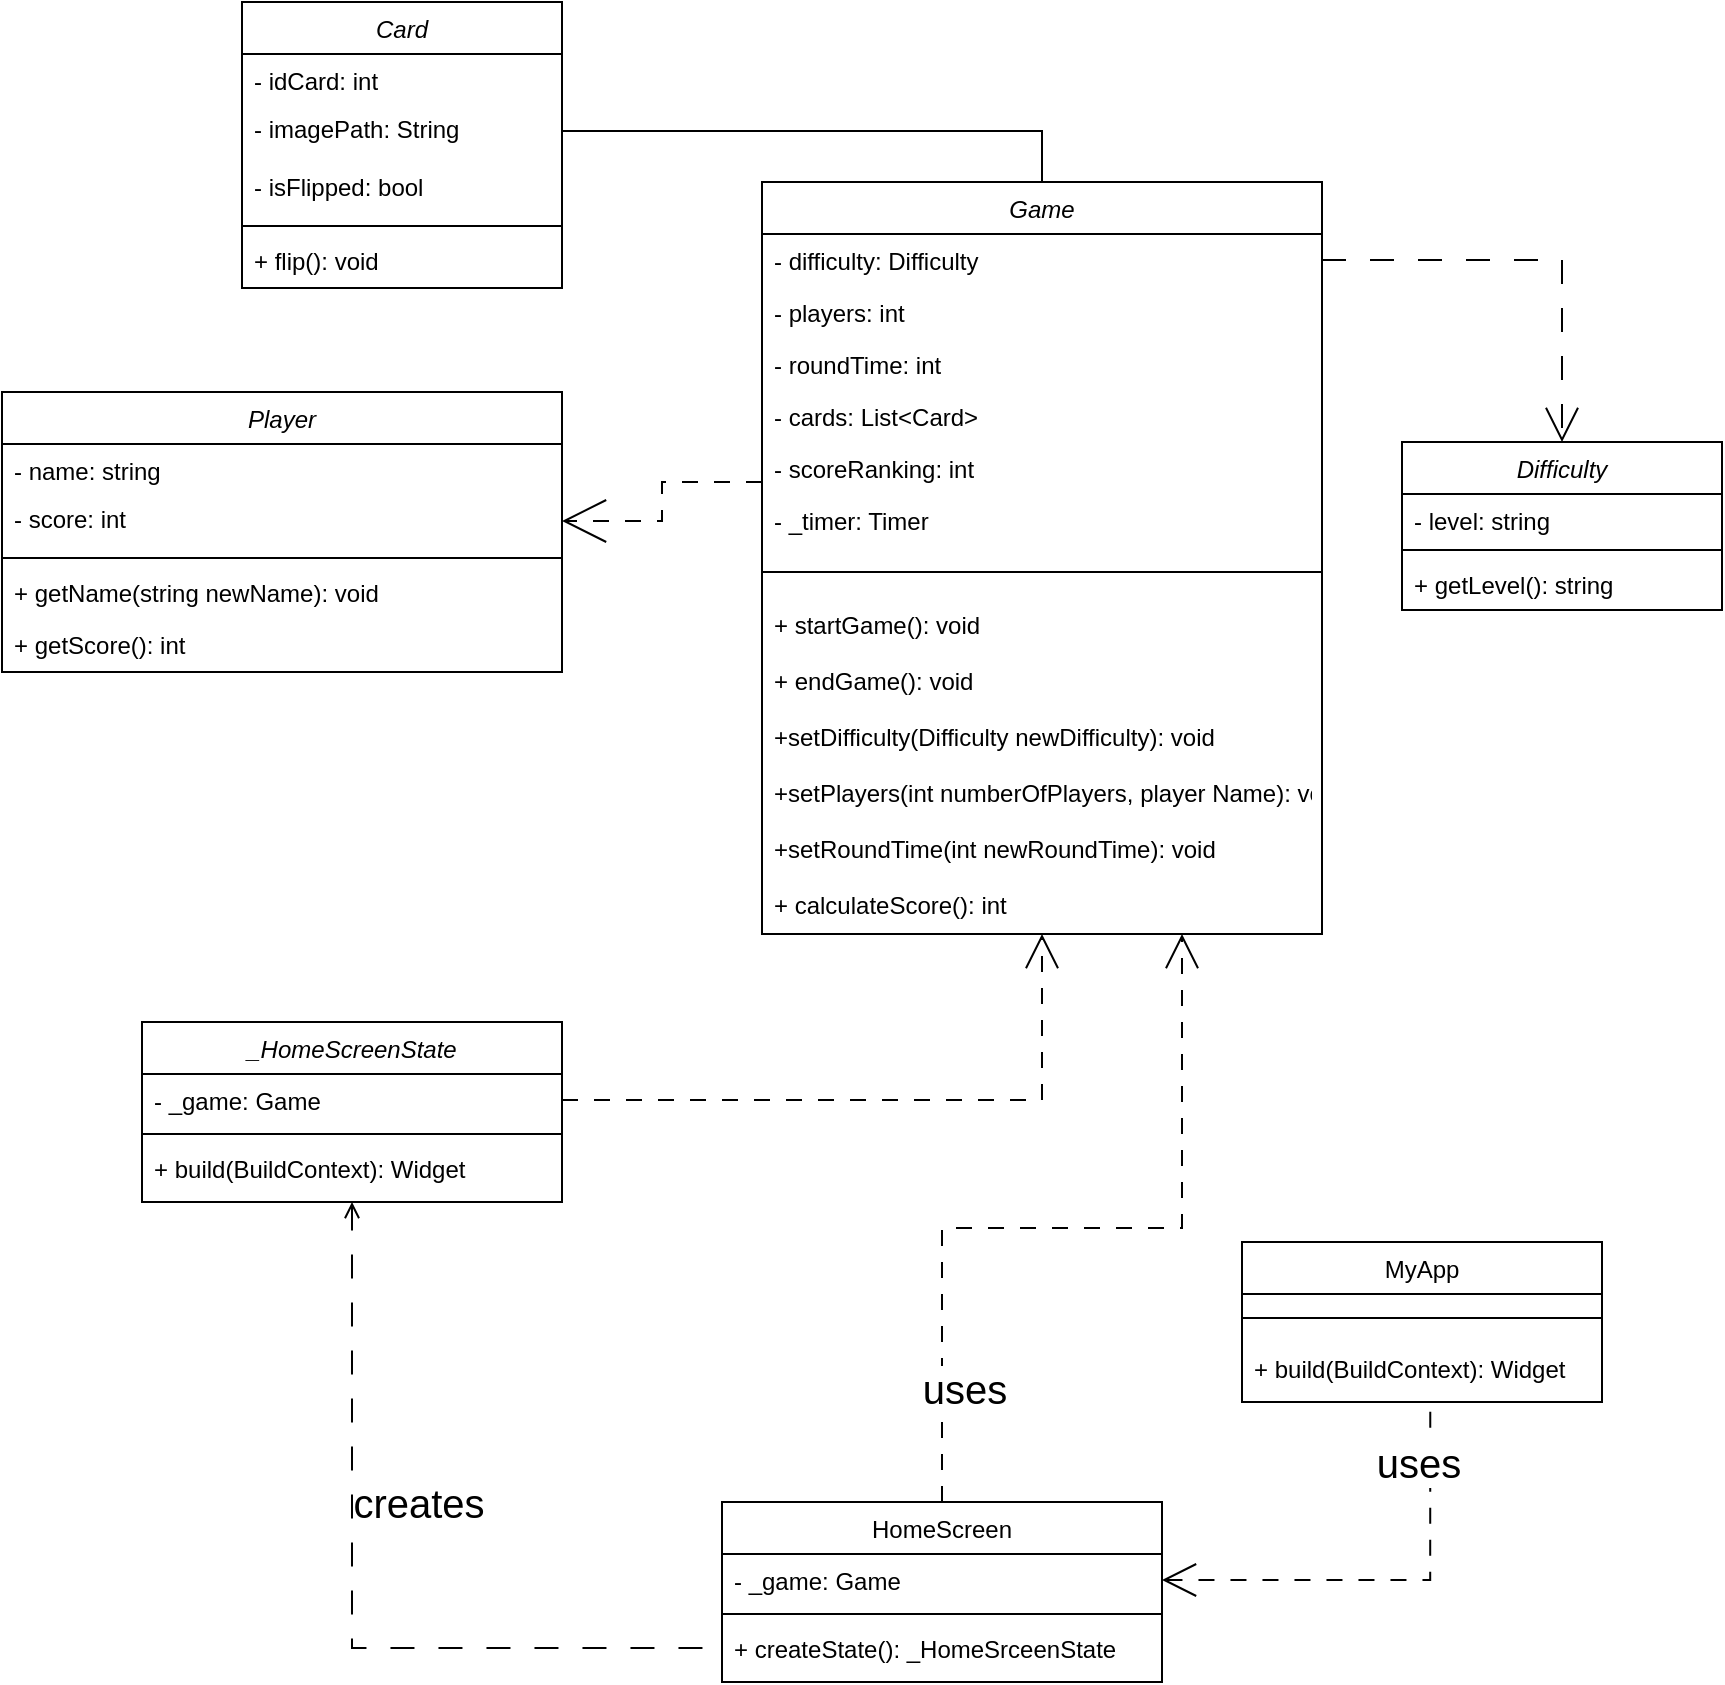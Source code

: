 <mxfile version="24.2.2" type="device">
  <diagram id="C5RBs43oDa-KdzZeNtuy" name="Page-1">
    <mxGraphModel dx="1372" dy="308" grid="1" gridSize="10" guides="1" tooltips="1" connect="1" arrows="1" fold="1" page="1" pageScale="1" pageWidth="827" pageHeight="1169" math="0" shadow="0">
      <root>
        <mxCell id="WIyWlLk6GJQsqaUBKTNV-0" />
        <mxCell id="WIyWlLk6GJQsqaUBKTNV-1" parent="WIyWlLk6GJQsqaUBKTNV-0" />
        <mxCell id="ba35ElYKyNT2t9l7lM-N-33" style="edgeStyle=orthogonalEdgeStyle;rounded=0;orthogonalLoop=1;jettySize=auto;html=1;entryX=1;entryY=0.5;entryDx=0;entryDy=0;dashed=1;dashPattern=8 8;endArrow=open;endFill=0;endSize=20;" parent="WIyWlLk6GJQsqaUBKTNV-1" source="zkfFHV4jXpPFQw0GAbJ--0" target="ba35ElYKyNT2t9l7lM-N-11" edge="1">
          <mxGeometry relative="1" as="geometry">
            <Array as="points">
              <mxPoint x="170" y="250" />
              <mxPoint x="170" y="269" />
            </Array>
          </mxGeometry>
        </mxCell>
        <mxCell id="evsKb4PwG96aXyJ3Z4zK-9" style="edgeStyle=orthogonalEdgeStyle;rounded=0;orthogonalLoop=1;jettySize=auto;html=1;exitX=0.5;exitY=0;exitDx=0;exitDy=0;entryX=1;entryY=0.5;entryDx=0;entryDy=0;endArrow=none;endFill=0;" edge="1" parent="WIyWlLk6GJQsqaUBKTNV-1" source="zkfFHV4jXpPFQw0GAbJ--0" target="evsKb4PwG96aXyJ3Z4zK-2">
          <mxGeometry relative="1" as="geometry" />
        </mxCell>
        <mxCell id="zkfFHV4jXpPFQw0GAbJ--0" value="Game" style="swimlane;fontStyle=2;align=center;verticalAlign=top;childLayout=stackLayout;horizontal=1;startSize=26;horizontalStack=0;resizeParent=1;resizeLast=0;collapsible=1;marginBottom=0;rounded=0;shadow=0;strokeWidth=1;" parent="WIyWlLk6GJQsqaUBKTNV-1" vertex="1">
          <mxGeometry x="220" y="100" width="280" height="376" as="geometry">
            <mxRectangle x="220" y="100" width="160" height="26" as="alternateBounds" />
          </mxGeometry>
        </mxCell>
        <mxCell id="zkfFHV4jXpPFQw0GAbJ--1" value="- difficulty: Difficulty" style="text;align=left;verticalAlign=top;spacingLeft=4;spacingRight=4;overflow=hidden;rotatable=0;points=[[0,0.5],[1,0.5]];portConstraint=eastwest;" parent="zkfFHV4jXpPFQw0GAbJ--0" vertex="1">
          <mxGeometry y="26" width="280" height="26" as="geometry" />
        </mxCell>
        <mxCell id="zkfFHV4jXpPFQw0GAbJ--2" value="- players: int" style="text;align=left;verticalAlign=top;spacingLeft=4;spacingRight=4;overflow=hidden;rotatable=0;points=[[0,0.5],[1,0.5]];portConstraint=eastwest;rounded=0;shadow=0;html=0;" parent="zkfFHV4jXpPFQw0GAbJ--0" vertex="1">
          <mxGeometry y="52" width="280" height="26" as="geometry" />
        </mxCell>
        <mxCell id="zkfFHV4jXpPFQw0GAbJ--3" value="- roundTime: int" style="text;align=left;verticalAlign=top;spacingLeft=4;spacingRight=4;overflow=hidden;rotatable=0;points=[[0,0.5],[1,0.5]];portConstraint=eastwest;rounded=0;shadow=0;html=0;" parent="zkfFHV4jXpPFQw0GAbJ--0" vertex="1">
          <mxGeometry y="78" width="280" height="26" as="geometry" />
        </mxCell>
        <mxCell id="evsKb4PwG96aXyJ3Z4zK-8" value="- cards: List&lt;Card&gt;" style="text;align=left;verticalAlign=top;spacingLeft=4;spacingRight=4;overflow=hidden;rotatable=0;points=[[0,0.5],[1,0.5]];portConstraint=eastwest;rounded=0;shadow=0;html=0;" vertex="1" parent="zkfFHV4jXpPFQw0GAbJ--0">
          <mxGeometry y="104" width="280" height="26" as="geometry" />
        </mxCell>
        <mxCell id="evsKb4PwG96aXyJ3Z4zK-13" value="- scoreRanking: int" style="text;align=left;verticalAlign=top;spacingLeft=4;spacingRight=4;overflow=hidden;rotatable=0;points=[[0,0.5],[1,0.5]];portConstraint=eastwest;rounded=0;shadow=0;html=0;" vertex="1" parent="zkfFHV4jXpPFQw0GAbJ--0">
          <mxGeometry y="130" width="280" height="26" as="geometry" />
        </mxCell>
        <mxCell id="evsKb4PwG96aXyJ3Z4zK-14" value="- _timer: Timer" style="text;align=left;verticalAlign=top;spacingLeft=4;spacingRight=4;overflow=hidden;rotatable=0;points=[[0,0.5],[1,0.5]];portConstraint=eastwest;rounded=0;shadow=0;html=0;" vertex="1" parent="zkfFHV4jXpPFQw0GAbJ--0">
          <mxGeometry y="156" width="280" height="26" as="geometry" />
        </mxCell>
        <mxCell id="zkfFHV4jXpPFQw0GAbJ--4" value="" style="line;html=1;strokeWidth=1;align=left;verticalAlign=middle;spacingTop=-1;spacingLeft=3;spacingRight=3;rotatable=0;labelPosition=right;points=[];portConstraint=eastwest;" parent="zkfFHV4jXpPFQw0GAbJ--0" vertex="1">
          <mxGeometry y="182" width="280" height="26" as="geometry" />
        </mxCell>
        <mxCell id="zkfFHV4jXpPFQw0GAbJ--5" value="+ startGame(): void&#xa;" style="text;align=left;verticalAlign=top;spacingLeft=4;spacingRight=4;overflow=hidden;rotatable=0;points=[[0,0.5],[1,0.5]];portConstraint=eastwest;" parent="zkfFHV4jXpPFQw0GAbJ--0" vertex="1">
          <mxGeometry y="208" width="280" height="28" as="geometry" />
        </mxCell>
        <mxCell id="ba35ElYKyNT2t9l7lM-N-1" value="+ endGame(): void&#xa;" style="text;align=left;verticalAlign=top;spacingLeft=4;spacingRight=4;overflow=hidden;rotatable=0;points=[[0,0.5],[1,0.5]];portConstraint=eastwest;" parent="zkfFHV4jXpPFQw0GAbJ--0" vertex="1">
          <mxGeometry y="236" width="280" height="28" as="geometry" />
        </mxCell>
        <mxCell id="ba35ElYKyNT2t9l7lM-N-2" value="+setDifficulty(Difficulty newDifficulty): void" style="text;align=left;verticalAlign=top;spacingLeft=4;spacingRight=4;overflow=hidden;rotatable=0;points=[[0,0.5],[1,0.5]];portConstraint=eastwest;" parent="zkfFHV4jXpPFQw0GAbJ--0" vertex="1">
          <mxGeometry y="264" width="280" height="28" as="geometry" />
        </mxCell>
        <mxCell id="ba35ElYKyNT2t9l7lM-N-3" value="+setPlayers(int numberOfPlayers, player Name): void" style="text;align=left;verticalAlign=top;spacingLeft=4;spacingRight=4;overflow=hidden;rotatable=0;points=[[0,0.5],[1,0.5]];portConstraint=eastwest;" parent="zkfFHV4jXpPFQw0GAbJ--0" vertex="1">
          <mxGeometry y="292" width="280" height="28" as="geometry" />
        </mxCell>
        <mxCell id="ba35ElYKyNT2t9l7lM-N-4" value="+setRoundTime(int newRoundTime): void" style="text;align=left;verticalAlign=top;spacingLeft=4;spacingRight=4;overflow=hidden;rotatable=0;points=[[0,0.5],[1,0.5]];portConstraint=eastwest;" parent="zkfFHV4jXpPFQw0GAbJ--0" vertex="1">
          <mxGeometry y="320" width="280" height="28" as="geometry" />
        </mxCell>
        <mxCell id="evsKb4PwG96aXyJ3Z4zK-12" value="+ calculateScore(): int" style="text;align=left;verticalAlign=top;spacingLeft=4;spacingRight=4;overflow=hidden;rotatable=0;points=[[0,0.5],[1,0.5]];portConstraint=eastwest;" vertex="1" parent="zkfFHV4jXpPFQw0GAbJ--0">
          <mxGeometry y="348" width="280" height="28" as="geometry" />
        </mxCell>
        <mxCell id="zkfFHV4jXpPFQw0GAbJ--6" value="HomeScreen" style="swimlane;fontStyle=0;align=center;verticalAlign=top;childLayout=stackLayout;horizontal=1;startSize=26;horizontalStack=0;resizeParent=1;resizeLast=0;collapsible=1;marginBottom=0;rounded=0;shadow=0;strokeWidth=1;" parent="WIyWlLk6GJQsqaUBKTNV-1" vertex="1">
          <mxGeometry x="200" y="760" width="220" height="90" as="geometry">
            <mxRectangle x="120" y="360" width="160" height="26" as="alternateBounds" />
          </mxGeometry>
        </mxCell>
        <mxCell id="zkfFHV4jXpPFQw0GAbJ--7" value="- _game: Game" style="text;align=left;verticalAlign=top;spacingLeft=4;spacingRight=4;overflow=hidden;rotatable=0;points=[[0,0.5],[1,0.5]];portConstraint=eastwest;" parent="zkfFHV4jXpPFQw0GAbJ--6" vertex="1">
          <mxGeometry y="26" width="220" height="26" as="geometry" />
        </mxCell>
        <mxCell id="zkfFHV4jXpPFQw0GAbJ--9" value="" style="line;html=1;strokeWidth=1;align=left;verticalAlign=middle;spacingTop=-1;spacingLeft=3;spacingRight=3;rotatable=0;labelPosition=right;points=[];portConstraint=eastwest;" parent="zkfFHV4jXpPFQw0GAbJ--6" vertex="1">
          <mxGeometry y="52" width="220" height="8" as="geometry" />
        </mxCell>
        <mxCell id="ba35ElYKyNT2t9l7lM-N-22" value="+ createState(): _HomeSrceenState&#xa;" style="text;align=left;verticalAlign=top;spacingLeft=4;spacingRight=4;overflow=hidden;rotatable=0;points=[[0,0.5],[1,0.5]];portConstraint=eastwest;" parent="zkfFHV4jXpPFQw0GAbJ--6" vertex="1">
          <mxGeometry y="60" width="220" height="26" as="geometry" />
        </mxCell>
        <mxCell id="zkfFHV4jXpPFQw0GAbJ--13" value="MyApp" style="swimlane;fontStyle=0;align=center;verticalAlign=top;childLayout=stackLayout;horizontal=1;startSize=26;horizontalStack=0;resizeParent=1;resizeLast=0;collapsible=1;marginBottom=0;rounded=0;shadow=0;strokeWidth=1;" parent="WIyWlLk6GJQsqaUBKTNV-1" vertex="1">
          <mxGeometry x="460" y="630" width="180" height="80" as="geometry">
            <mxRectangle x="340" y="380" width="170" height="26" as="alternateBounds" />
          </mxGeometry>
        </mxCell>
        <mxCell id="zkfFHV4jXpPFQw0GAbJ--15" value="" style="line;html=1;strokeWidth=1;align=left;verticalAlign=middle;spacingTop=-1;spacingLeft=3;spacingRight=3;rotatable=0;labelPosition=right;points=[];portConstraint=eastwest;" parent="zkfFHV4jXpPFQw0GAbJ--13" vertex="1">
          <mxGeometry y="26" width="180" height="24" as="geometry" />
        </mxCell>
        <mxCell id="ba35ElYKyNT2t9l7lM-N-31" value="+ build(BuildContext): Widget" style="text;align=left;verticalAlign=top;spacingLeft=4;spacingRight=4;overflow=hidden;rotatable=0;points=[[0,0.5],[1,0.5]];portConstraint=eastwest;" parent="zkfFHV4jXpPFQw0GAbJ--13" vertex="1">
          <mxGeometry y="50" width="180" height="30" as="geometry" />
        </mxCell>
        <mxCell id="zkfFHV4jXpPFQw0GAbJ--17" value="Difficulty" style="swimlane;fontStyle=2;align=center;verticalAlign=top;childLayout=stackLayout;horizontal=1;startSize=26;horizontalStack=0;resizeParent=1;resizeLast=0;collapsible=1;marginBottom=0;rounded=0;shadow=0;strokeWidth=1;" parent="WIyWlLk6GJQsqaUBKTNV-1" vertex="1">
          <mxGeometry x="540" y="230" width="160" height="84" as="geometry">
            <mxRectangle x="550" y="140" width="160" height="26" as="alternateBounds" />
          </mxGeometry>
        </mxCell>
        <mxCell id="zkfFHV4jXpPFQw0GAbJ--18" value="- level: string" style="text;align=left;verticalAlign=top;spacingLeft=4;spacingRight=4;overflow=hidden;rotatable=0;points=[[0,0.5],[1,0.5]];portConstraint=eastwest;" parent="zkfFHV4jXpPFQw0GAbJ--17" vertex="1">
          <mxGeometry y="26" width="160" height="24" as="geometry" />
        </mxCell>
        <mxCell id="zkfFHV4jXpPFQw0GAbJ--23" value="" style="line;html=1;strokeWidth=1;align=left;verticalAlign=middle;spacingTop=-1;spacingLeft=3;spacingRight=3;rotatable=0;labelPosition=right;points=[];portConstraint=eastwest;" parent="zkfFHV4jXpPFQw0GAbJ--17" vertex="1">
          <mxGeometry y="50" width="160" height="8" as="geometry" />
        </mxCell>
        <mxCell id="zkfFHV4jXpPFQw0GAbJ--24" value="+ getLevel(): string" style="text;align=left;verticalAlign=top;spacingLeft=4;spacingRight=4;overflow=hidden;rotatable=0;points=[[0,0.5],[1,0.5]];portConstraint=eastwest;" parent="zkfFHV4jXpPFQw0GAbJ--17" vertex="1">
          <mxGeometry y="58" width="160" height="26" as="geometry" />
        </mxCell>
        <mxCell id="ba35ElYKyNT2t9l7lM-N-6" value="Player" style="swimlane;fontStyle=2;align=center;verticalAlign=top;childLayout=stackLayout;horizontal=1;startSize=26;horizontalStack=0;resizeParent=1;resizeLast=0;collapsible=1;marginBottom=0;rounded=0;shadow=0;strokeWidth=1;" parent="WIyWlLk6GJQsqaUBKTNV-1" vertex="1">
          <mxGeometry x="-160" y="205" width="280" height="140" as="geometry">
            <mxRectangle x="550" y="140" width="160" height="26" as="alternateBounds" />
          </mxGeometry>
        </mxCell>
        <mxCell id="ba35ElYKyNT2t9l7lM-N-7" value="- name: string    " style="text;align=left;verticalAlign=top;spacingLeft=4;spacingRight=4;overflow=hidden;rotatable=0;points=[[0,0.5],[1,0.5]];portConstraint=eastwest;" parent="ba35ElYKyNT2t9l7lM-N-6" vertex="1">
          <mxGeometry y="26" width="280" height="24" as="geometry" />
        </mxCell>
        <mxCell id="ba35ElYKyNT2t9l7lM-N-11" value="- score: int" style="text;align=left;verticalAlign=top;spacingLeft=4;spacingRight=4;overflow=hidden;rotatable=0;points=[[0,0.5],[1,0.5]];portConstraint=eastwest;" parent="ba35ElYKyNT2t9l7lM-N-6" vertex="1">
          <mxGeometry y="50" width="280" height="29" as="geometry" />
        </mxCell>
        <mxCell id="ba35ElYKyNT2t9l7lM-N-8" value="" style="line;html=1;strokeWidth=1;align=left;verticalAlign=middle;spacingTop=-1;spacingLeft=3;spacingRight=3;rotatable=0;labelPosition=right;points=[];portConstraint=eastwest;" parent="ba35ElYKyNT2t9l7lM-N-6" vertex="1">
          <mxGeometry y="79" width="280" height="8" as="geometry" />
        </mxCell>
        <mxCell id="ba35ElYKyNT2t9l7lM-N-9" value="+ getName(string newName): void" style="text;align=left;verticalAlign=top;spacingLeft=4;spacingRight=4;overflow=hidden;rotatable=0;points=[[0,0.5],[1,0.5]];portConstraint=eastwest;" parent="ba35ElYKyNT2t9l7lM-N-6" vertex="1">
          <mxGeometry y="87" width="280" height="26" as="geometry" />
        </mxCell>
        <mxCell id="ba35ElYKyNT2t9l7lM-N-12" value="+ getScore(): int" style="text;align=left;verticalAlign=top;spacingLeft=4;spacingRight=4;overflow=hidden;rotatable=0;points=[[0,0.5],[1,0.5]];portConstraint=eastwest;" parent="ba35ElYKyNT2t9l7lM-N-6" vertex="1">
          <mxGeometry y="113" width="280" height="27" as="geometry" />
        </mxCell>
        <mxCell id="ba35ElYKyNT2t9l7lM-N-23" style="edgeStyle=orthogonalEdgeStyle;rounded=0;orthogonalLoop=1;jettySize=auto;html=1;entryX=0;entryY=0.5;entryDx=0;entryDy=0;dashed=1;dashPattern=12 12;endArrow=none;endFill=0;startArrow=open;startFill=0;endSize=15;" parent="WIyWlLk6GJQsqaUBKTNV-1" source="ba35ElYKyNT2t9l7lM-N-17" target="ba35ElYKyNT2t9l7lM-N-22" edge="1">
          <mxGeometry relative="1" as="geometry" />
        </mxCell>
        <mxCell id="ba35ElYKyNT2t9l7lM-N-37" value="&lt;div style=&quot;font-size: 20px;&quot;&gt;creates&lt;/div&gt;" style="edgeLabel;html=1;align=center;verticalAlign=middle;resizable=0;points=[];" parent="ba35ElYKyNT2t9l7lM-N-23" vertex="1" connectable="0">
          <mxGeometry x="0.392" y="-3" relative="1" as="geometry">
            <mxPoint x="-28" y="-76" as="offset" />
          </mxGeometry>
        </mxCell>
        <mxCell id="ba35ElYKyNT2t9l7lM-N-17" value="_HomeScreenState" style="swimlane;fontStyle=2;align=center;verticalAlign=top;childLayout=stackLayout;horizontal=1;startSize=26;horizontalStack=0;resizeParent=1;resizeLast=0;collapsible=1;marginBottom=0;rounded=0;shadow=0;strokeWidth=1;" parent="WIyWlLk6GJQsqaUBKTNV-1" vertex="1">
          <mxGeometry x="-90" y="520" width="210" height="90" as="geometry">
            <mxRectangle x="550" y="140" width="160" height="26" as="alternateBounds" />
          </mxGeometry>
        </mxCell>
        <mxCell id="ba35ElYKyNT2t9l7lM-N-18" value="- _game: Game" style="text;align=left;verticalAlign=top;spacingLeft=4;spacingRight=4;overflow=hidden;rotatable=0;points=[[0,0.5],[1,0.5]];portConstraint=eastwest;" parent="ba35ElYKyNT2t9l7lM-N-17" vertex="1">
          <mxGeometry y="26" width="210" height="26" as="geometry" />
        </mxCell>
        <mxCell id="ba35ElYKyNT2t9l7lM-N-19" value="" style="line;html=1;strokeWidth=1;align=left;verticalAlign=middle;spacingTop=-1;spacingLeft=3;spacingRight=3;rotatable=0;labelPosition=right;points=[];portConstraint=eastwest;" parent="ba35ElYKyNT2t9l7lM-N-17" vertex="1">
          <mxGeometry y="52" width="210" height="8" as="geometry" />
        </mxCell>
        <mxCell id="ba35ElYKyNT2t9l7lM-N-20" value="+ build(BuildContext): Widget" style="text;align=left;verticalAlign=top;spacingLeft=4;spacingRight=4;overflow=hidden;rotatable=0;points=[[0,0.5],[1,0.5]];portConstraint=eastwest;" parent="ba35ElYKyNT2t9l7lM-N-17" vertex="1">
          <mxGeometry y="60" width="210" height="26" as="geometry" />
        </mxCell>
        <mxCell id="ba35ElYKyNT2t9l7lM-N-29" style="edgeStyle=orthogonalEdgeStyle;rounded=0;orthogonalLoop=1;jettySize=auto;html=1;dashed=1;dashPattern=8 8;endArrow=open;endFill=0;endSize=15;" parent="WIyWlLk6GJQsqaUBKTNV-1" source="ba35ElYKyNT2t9l7lM-N-18" target="zkfFHV4jXpPFQw0GAbJ--0" edge="1">
          <mxGeometry relative="1" as="geometry" />
        </mxCell>
        <mxCell id="ba35ElYKyNT2t9l7lM-N-30" style="edgeStyle=orthogonalEdgeStyle;rounded=0;orthogonalLoop=1;jettySize=auto;html=1;entryX=0.75;entryY=1;entryDx=0;entryDy=0;dashed=1;dashPattern=8 8;endArrow=open;endFill=0;exitX=0.5;exitY=0;exitDx=0;exitDy=0;endSize=15;" parent="WIyWlLk6GJQsqaUBKTNV-1" source="zkfFHV4jXpPFQw0GAbJ--6" target="zkfFHV4jXpPFQw0GAbJ--0" edge="1">
          <mxGeometry relative="1" as="geometry">
            <mxPoint x="250" y="630" as="sourcePoint" />
          </mxGeometry>
        </mxCell>
        <mxCell id="ba35ElYKyNT2t9l7lM-N-38" value="&lt;font style=&quot;font-size: 20px;&quot;&gt;uses&lt;/font&gt;" style="edgeLabel;html=1;align=center;verticalAlign=middle;resizable=0;points=[];" parent="ba35ElYKyNT2t9l7lM-N-30" vertex="1" connectable="0">
          <mxGeometry x="-0.141" y="-1" relative="1" as="geometry">
            <mxPoint x="-26" y="79" as="offset" />
          </mxGeometry>
        </mxCell>
        <mxCell id="ba35ElYKyNT2t9l7lM-N-35" style="edgeStyle=orthogonalEdgeStyle;rounded=0;orthogonalLoop=1;jettySize=auto;html=1;endArrow=open;endFill=0;endSize=15;dashed=1;dashPattern=12 12;" parent="WIyWlLk6GJQsqaUBKTNV-1" source="zkfFHV4jXpPFQw0GAbJ--1" target="zkfFHV4jXpPFQw0GAbJ--17" edge="1">
          <mxGeometry relative="1" as="geometry" />
        </mxCell>
        <mxCell id="ba35ElYKyNT2t9l7lM-N-36" style="edgeStyle=orthogonalEdgeStyle;rounded=0;orthogonalLoop=1;jettySize=auto;html=1;entryX=0.523;entryY=0.971;entryDx=0;entryDy=0;entryPerimeter=0;endArrow=none;endFill=0;dashed=1;dashPattern=8 8;startArrow=open;startFill=0;endSize=15;startSize=15;" parent="WIyWlLk6GJQsqaUBKTNV-1" source="zkfFHV4jXpPFQw0GAbJ--7" target="ba35ElYKyNT2t9l7lM-N-31" edge="1">
          <mxGeometry relative="1" as="geometry" />
        </mxCell>
        <mxCell id="ba35ElYKyNT2t9l7lM-N-39" value="&lt;font style=&quot;font-size: 20px;&quot;&gt;uses&lt;/font&gt;" style="edgeLabel;html=1;align=center;verticalAlign=middle;resizable=0;points=[];" parent="ba35ElYKyNT2t9l7lM-N-36" vertex="1" connectable="0">
          <mxGeometry x="-0.474" y="1" relative="1" as="geometry">
            <mxPoint x="69" y="-58" as="offset" />
          </mxGeometry>
        </mxCell>
        <mxCell id="evsKb4PwG96aXyJ3Z4zK-0" value="Card" style="swimlane;fontStyle=2;align=center;verticalAlign=top;childLayout=stackLayout;horizontal=1;startSize=26;horizontalStack=0;resizeParent=1;resizeLast=0;collapsible=1;marginBottom=0;rounded=0;shadow=0;strokeWidth=1;" vertex="1" parent="WIyWlLk6GJQsqaUBKTNV-1">
          <mxGeometry x="-40" y="10" width="160" height="143" as="geometry">
            <mxRectangle x="-40" y="10" width="160" height="26" as="alternateBounds" />
          </mxGeometry>
        </mxCell>
        <mxCell id="evsKb4PwG96aXyJ3Z4zK-1" value="- idCard: int" style="text;align=left;verticalAlign=top;spacingLeft=4;spacingRight=4;overflow=hidden;rotatable=0;points=[[0,0.5],[1,0.5]];portConstraint=eastwest;" vertex="1" parent="evsKb4PwG96aXyJ3Z4zK-0">
          <mxGeometry y="26" width="160" height="24" as="geometry" />
        </mxCell>
        <mxCell id="evsKb4PwG96aXyJ3Z4zK-2" value="- imagePath: String" style="text;align=left;verticalAlign=top;spacingLeft=4;spacingRight=4;overflow=hidden;rotatable=0;points=[[0,0.5],[1,0.5]];portConstraint=eastwest;" vertex="1" parent="evsKb4PwG96aXyJ3Z4zK-0">
          <mxGeometry y="50" width="160" height="29" as="geometry" />
        </mxCell>
        <mxCell id="evsKb4PwG96aXyJ3Z4zK-10" value="- isFlipped: bool" style="text;align=left;verticalAlign=top;spacingLeft=4;spacingRight=4;overflow=hidden;rotatable=0;points=[[0,0.5],[1,0.5]];portConstraint=eastwest;" vertex="1" parent="evsKb4PwG96aXyJ3Z4zK-0">
          <mxGeometry y="79" width="160" height="29" as="geometry" />
        </mxCell>
        <mxCell id="evsKb4PwG96aXyJ3Z4zK-3" value="" style="line;html=1;strokeWidth=1;align=left;verticalAlign=middle;spacingTop=-1;spacingLeft=3;spacingRight=3;rotatable=0;labelPosition=right;points=[];portConstraint=eastwest;" vertex="1" parent="evsKb4PwG96aXyJ3Z4zK-0">
          <mxGeometry y="108" width="160" height="8" as="geometry" />
        </mxCell>
        <mxCell id="evsKb4PwG96aXyJ3Z4zK-5" value="+ flip(): void" style="text;align=left;verticalAlign=top;spacingLeft=4;spacingRight=4;overflow=hidden;rotatable=0;points=[[0,0.5],[1,0.5]];portConstraint=eastwest;" vertex="1" parent="evsKb4PwG96aXyJ3Z4zK-0">
          <mxGeometry y="116" width="160" height="27" as="geometry" />
        </mxCell>
      </root>
    </mxGraphModel>
  </diagram>
</mxfile>
